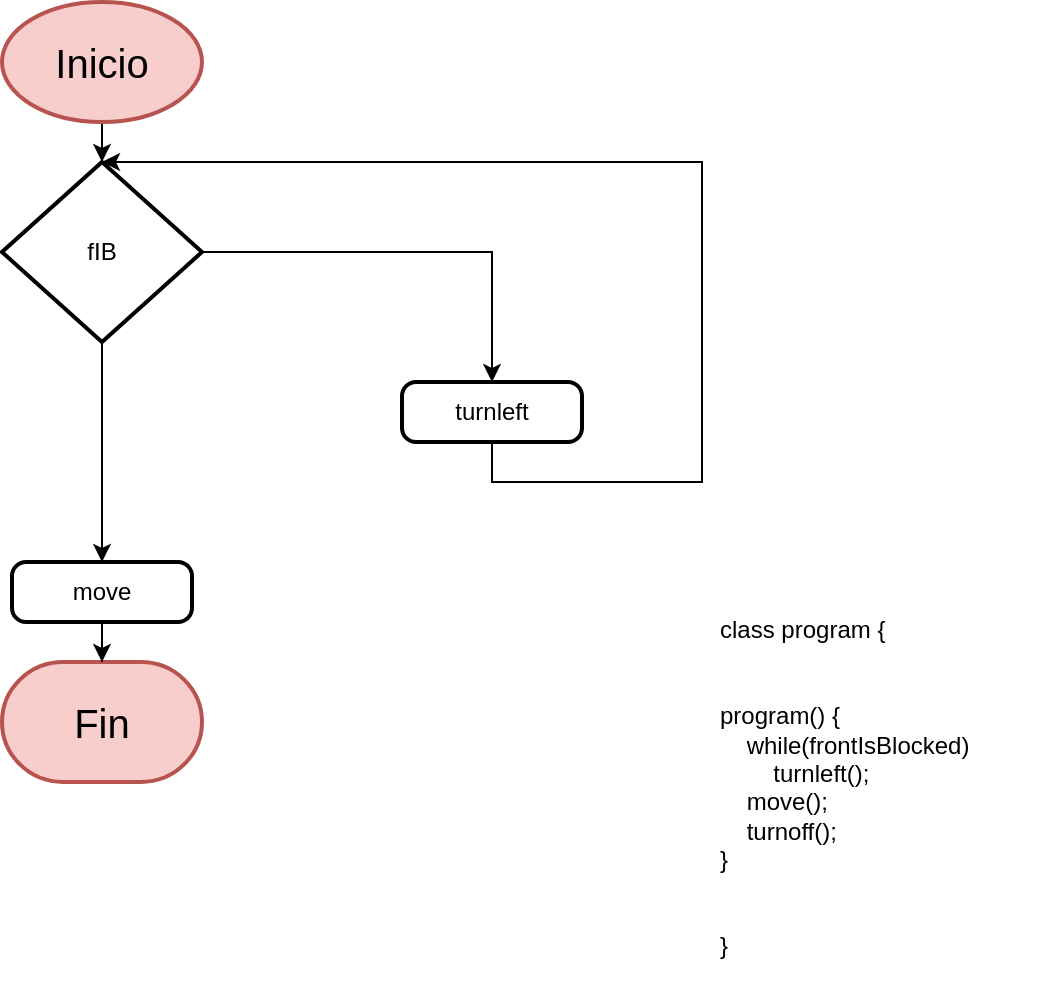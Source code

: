 <mxfile version="22.1.8" type="github">
  <diagram name="Página-1" id="9qfoxnP1q4cAaReYH911">
    <mxGraphModel dx="880" dy="1647" grid="1" gridSize="10" guides="1" tooltips="1" connect="1" arrows="1" fold="1" page="1" pageScale="1" pageWidth="827" pageHeight="1169" math="0" shadow="0">
      <root>
        <mxCell id="0" />
        <mxCell id="1" parent="0" />
        <mxCell id="TLzriYwrEJThfe0g41Hj-1" value="class program {&#xa;&#xa;&#xa;program() {&#xa;    while(frontIsBlocked)&#xa;        turnleft();&#xa;    move();&#xa;    turnoff();&#xa;}&#xa;&#xa;&#xa;}" style="text;whiteSpace=wrap;" vertex="1" parent="1">
          <mxGeometry x="667" y="300" width="160" height="200" as="geometry" />
        </mxCell>
        <mxCell id="TLzriYwrEJThfe0g41Hj-2" style="edgeStyle=orthogonalEdgeStyle;rounded=0;orthogonalLoop=1;jettySize=auto;html=1;exitX=0.5;exitY=1;exitDx=0;exitDy=0;exitPerimeter=0;entryX=0.5;entryY=0;entryDx=0;entryDy=0;" edge="1" parent="1" source="TLzriYwrEJThfe0g41Hj-3">
          <mxGeometry relative="1" as="geometry">
            <mxPoint x="360" y="80" as="targetPoint" />
          </mxGeometry>
        </mxCell>
        <mxCell id="TLzriYwrEJThfe0g41Hj-3" value="&lt;font style=&quot;font-size: 20px;&quot;&gt;Inicio&lt;/font&gt;" style="strokeWidth=2;html=1;shape=mxgraph.flowchart.start_1;whiteSpace=wrap;fillColor=#f8cecc;strokeColor=#b85450;" vertex="1" parent="1">
          <mxGeometry x="310" width="100" height="60" as="geometry" />
        </mxCell>
        <mxCell id="TLzriYwrEJThfe0g41Hj-4" value="&lt;font style=&quot;font-size: 20px;&quot;&gt;Fin&lt;/font&gt;" style="strokeWidth=2;html=1;shape=mxgraph.flowchart.terminator;whiteSpace=wrap;fillColor=#f8cecc;strokeColor=#b85450;" vertex="1" parent="1">
          <mxGeometry x="310" y="330" width="100" height="60" as="geometry" />
        </mxCell>
        <mxCell id="TLzriYwrEJThfe0g41Hj-20" style="edgeStyle=orthogonalEdgeStyle;rounded=0;orthogonalLoop=1;jettySize=auto;html=1;exitX=1;exitY=0.5;exitDx=0;exitDy=0;exitPerimeter=0;entryX=0.5;entryY=0;entryDx=0;entryDy=0;" edge="1" parent="1" source="TLzriYwrEJThfe0g41Hj-17" target="TLzriYwrEJThfe0g41Hj-18">
          <mxGeometry relative="1" as="geometry" />
        </mxCell>
        <mxCell id="TLzriYwrEJThfe0g41Hj-22" style="edgeStyle=orthogonalEdgeStyle;rounded=0;orthogonalLoop=1;jettySize=auto;html=1;exitX=0.5;exitY=1;exitDx=0;exitDy=0;exitPerimeter=0;" edge="1" parent="1" source="TLzriYwrEJThfe0g41Hj-17" target="TLzriYwrEJThfe0g41Hj-19">
          <mxGeometry relative="1" as="geometry" />
        </mxCell>
        <mxCell id="TLzriYwrEJThfe0g41Hj-17" value="fIB" style="strokeWidth=2;html=1;shape=mxgraph.flowchart.decision;whiteSpace=wrap;" vertex="1" parent="1">
          <mxGeometry x="310" y="80" width="100" height="90" as="geometry" />
        </mxCell>
        <mxCell id="TLzriYwrEJThfe0g41Hj-18" value="turnleft" style="rounded=1;whiteSpace=wrap;html=1;absoluteArcSize=1;arcSize=14;strokeWidth=2;" vertex="1" parent="1">
          <mxGeometry x="510" y="190" width="90" height="30" as="geometry" />
        </mxCell>
        <mxCell id="TLzriYwrEJThfe0g41Hj-23" style="edgeStyle=orthogonalEdgeStyle;rounded=0;orthogonalLoop=1;jettySize=auto;html=1;exitX=0.5;exitY=1;exitDx=0;exitDy=0;" edge="1" parent="1" source="TLzriYwrEJThfe0g41Hj-19" target="TLzriYwrEJThfe0g41Hj-4">
          <mxGeometry relative="1" as="geometry" />
        </mxCell>
        <mxCell id="TLzriYwrEJThfe0g41Hj-19" value="move" style="rounded=1;whiteSpace=wrap;html=1;absoluteArcSize=1;arcSize=14;strokeWidth=2;" vertex="1" parent="1">
          <mxGeometry x="315" y="280" width="90" height="30" as="geometry" />
        </mxCell>
        <mxCell id="TLzriYwrEJThfe0g41Hj-21" style="edgeStyle=orthogonalEdgeStyle;rounded=0;orthogonalLoop=1;jettySize=auto;html=1;exitX=0.5;exitY=1;exitDx=0;exitDy=0;entryX=0.5;entryY=0;entryDx=0;entryDy=0;entryPerimeter=0;" edge="1" parent="1" source="TLzriYwrEJThfe0g41Hj-18" target="TLzriYwrEJThfe0g41Hj-17">
          <mxGeometry relative="1" as="geometry">
            <Array as="points">
              <mxPoint x="555" y="240" />
              <mxPoint x="660" y="240" />
              <mxPoint x="660" y="80" />
            </Array>
          </mxGeometry>
        </mxCell>
      </root>
    </mxGraphModel>
  </diagram>
</mxfile>
